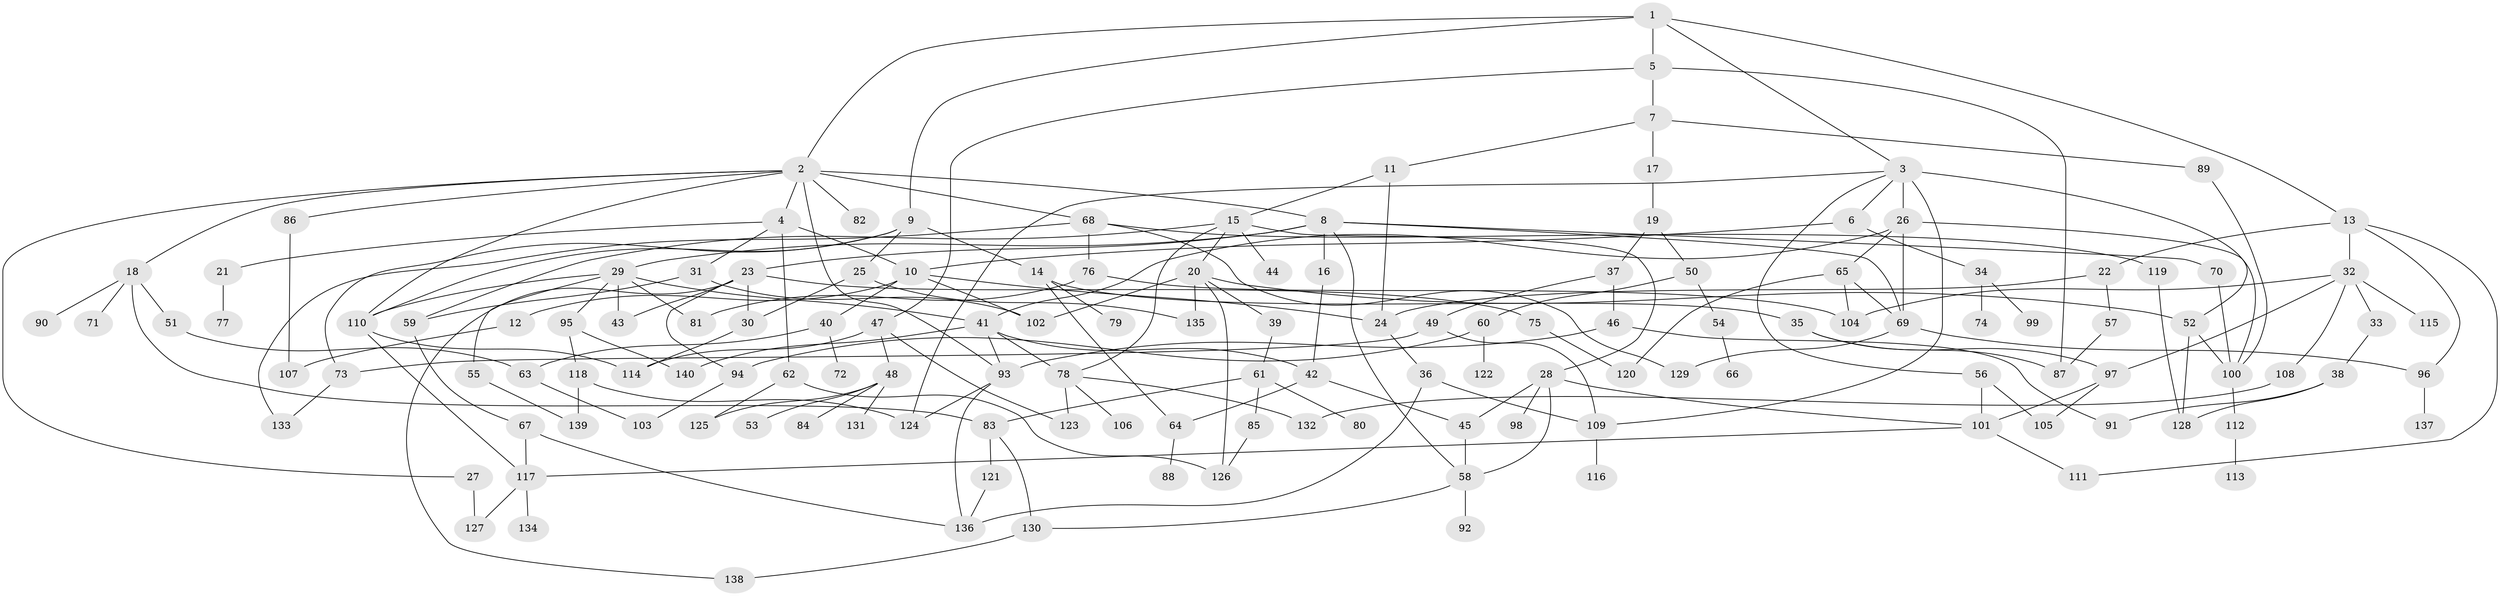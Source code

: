 // Generated by graph-tools (version 1.1) at 2025/10/02/27/25 16:10:53]
// undirected, 140 vertices, 209 edges
graph export_dot {
graph [start="1"]
  node [color=gray90,style=filled];
  1;
  2;
  3;
  4;
  5;
  6;
  7;
  8;
  9;
  10;
  11;
  12;
  13;
  14;
  15;
  16;
  17;
  18;
  19;
  20;
  21;
  22;
  23;
  24;
  25;
  26;
  27;
  28;
  29;
  30;
  31;
  32;
  33;
  34;
  35;
  36;
  37;
  38;
  39;
  40;
  41;
  42;
  43;
  44;
  45;
  46;
  47;
  48;
  49;
  50;
  51;
  52;
  53;
  54;
  55;
  56;
  57;
  58;
  59;
  60;
  61;
  62;
  63;
  64;
  65;
  66;
  67;
  68;
  69;
  70;
  71;
  72;
  73;
  74;
  75;
  76;
  77;
  78;
  79;
  80;
  81;
  82;
  83;
  84;
  85;
  86;
  87;
  88;
  89;
  90;
  91;
  92;
  93;
  94;
  95;
  96;
  97;
  98;
  99;
  100;
  101;
  102;
  103;
  104;
  105;
  106;
  107;
  108;
  109;
  110;
  111;
  112;
  113;
  114;
  115;
  116;
  117;
  118;
  119;
  120;
  121;
  122;
  123;
  124;
  125;
  126;
  127;
  128;
  129;
  130;
  131;
  132;
  133;
  134;
  135;
  136;
  137;
  138;
  139;
  140;
  1 -- 2;
  1 -- 3;
  1 -- 5;
  1 -- 9;
  1 -- 13;
  2 -- 4;
  2 -- 8;
  2 -- 18;
  2 -- 27;
  2 -- 68;
  2 -- 82;
  2 -- 86;
  2 -- 93;
  2 -- 110;
  3 -- 6;
  3 -- 26;
  3 -- 56;
  3 -- 124;
  3 -- 109;
  3 -- 52;
  4 -- 10;
  4 -- 21;
  4 -- 31;
  4 -- 62;
  5 -- 7;
  5 -- 47;
  5 -- 87;
  6 -- 34;
  6 -- 10;
  7 -- 11;
  7 -- 17;
  7 -- 89;
  8 -- 16;
  8 -- 23;
  8 -- 29;
  8 -- 58;
  8 -- 70;
  8 -- 69;
  9 -- 14;
  9 -- 25;
  9 -- 110;
  9 -- 73;
  10 -- 12;
  10 -- 40;
  10 -- 102;
  10 -- 24;
  11 -- 15;
  11 -- 24;
  12 -- 107;
  13 -- 22;
  13 -- 32;
  13 -- 111;
  13 -- 96;
  14 -- 35;
  14 -- 64;
  14 -- 79;
  15 -- 20;
  15 -- 28;
  15 -- 44;
  15 -- 59;
  15 -- 78;
  16 -- 42;
  17 -- 19;
  18 -- 51;
  18 -- 71;
  18 -- 83;
  18 -- 90;
  19 -- 37;
  19 -- 50;
  20 -- 39;
  20 -- 52;
  20 -- 102;
  20 -- 126;
  20 -- 135;
  21 -- 77;
  22 -- 24;
  22 -- 57;
  23 -- 30;
  23 -- 75;
  23 -- 94;
  23 -- 138;
  23 -- 43;
  24 -- 36;
  25 -- 135;
  25 -- 30;
  26 -- 65;
  26 -- 69;
  26 -- 41;
  26 -- 100;
  27 -- 127;
  28 -- 98;
  28 -- 101;
  28 -- 45;
  28 -- 58;
  29 -- 41;
  29 -- 43;
  29 -- 55;
  29 -- 95;
  29 -- 110;
  29 -- 81;
  30 -- 114;
  31 -- 102;
  31 -- 59;
  32 -- 33;
  32 -- 97;
  32 -- 108;
  32 -- 115;
  32 -- 104;
  33 -- 38;
  34 -- 74;
  34 -- 99;
  35 -- 87;
  35 -- 97;
  36 -- 109;
  36 -- 136;
  37 -- 46;
  37 -- 49;
  38 -- 128;
  38 -- 91;
  39 -- 61;
  40 -- 63;
  40 -- 72;
  41 -- 78;
  41 -- 93;
  41 -- 140;
  41 -- 42;
  42 -- 45;
  42 -- 64;
  45 -- 58;
  46 -- 91;
  46 -- 93;
  47 -- 48;
  47 -- 114;
  47 -- 123;
  48 -- 53;
  48 -- 84;
  48 -- 131;
  48 -- 125;
  49 -- 73;
  49 -- 109;
  50 -- 54;
  50 -- 60;
  51 -- 63;
  52 -- 100;
  52 -- 128;
  54 -- 66;
  55 -- 139;
  56 -- 105;
  56 -- 101;
  57 -- 87;
  58 -- 92;
  58 -- 130;
  59 -- 67;
  60 -- 94;
  60 -- 122;
  61 -- 80;
  61 -- 85;
  61 -- 83;
  62 -- 125;
  62 -- 126;
  63 -- 103;
  64 -- 88;
  65 -- 104;
  65 -- 120;
  65 -- 69;
  67 -- 117;
  67 -- 136;
  68 -- 76;
  68 -- 119;
  68 -- 129;
  68 -- 133;
  69 -- 96;
  69 -- 129;
  70 -- 100;
  73 -- 133;
  75 -- 120;
  76 -- 81;
  76 -- 104;
  78 -- 106;
  78 -- 123;
  78 -- 132;
  83 -- 121;
  83 -- 130;
  85 -- 126;
  86 -- 107;
  89 -- 100;
  93 -- 136;
  93 -- 124;
  94 -- 103;
  95 -- 118;
  95 -- 140;
  96 -- 137;
  97 -- 101;
  97 -- 105;
  100 -- 112;
  101 -- 117;
  101 -- 111;
  108 -- 132;
  109 -- 116;
  110 -- 117;
  110 -- 114;
  112 -- 113;
  117 -- 134;
  117 -- 127;
  118 -- 124;
  118 -- 139;
  119 -- 128;
  121 -- 136;
  130 -- 138;
}
